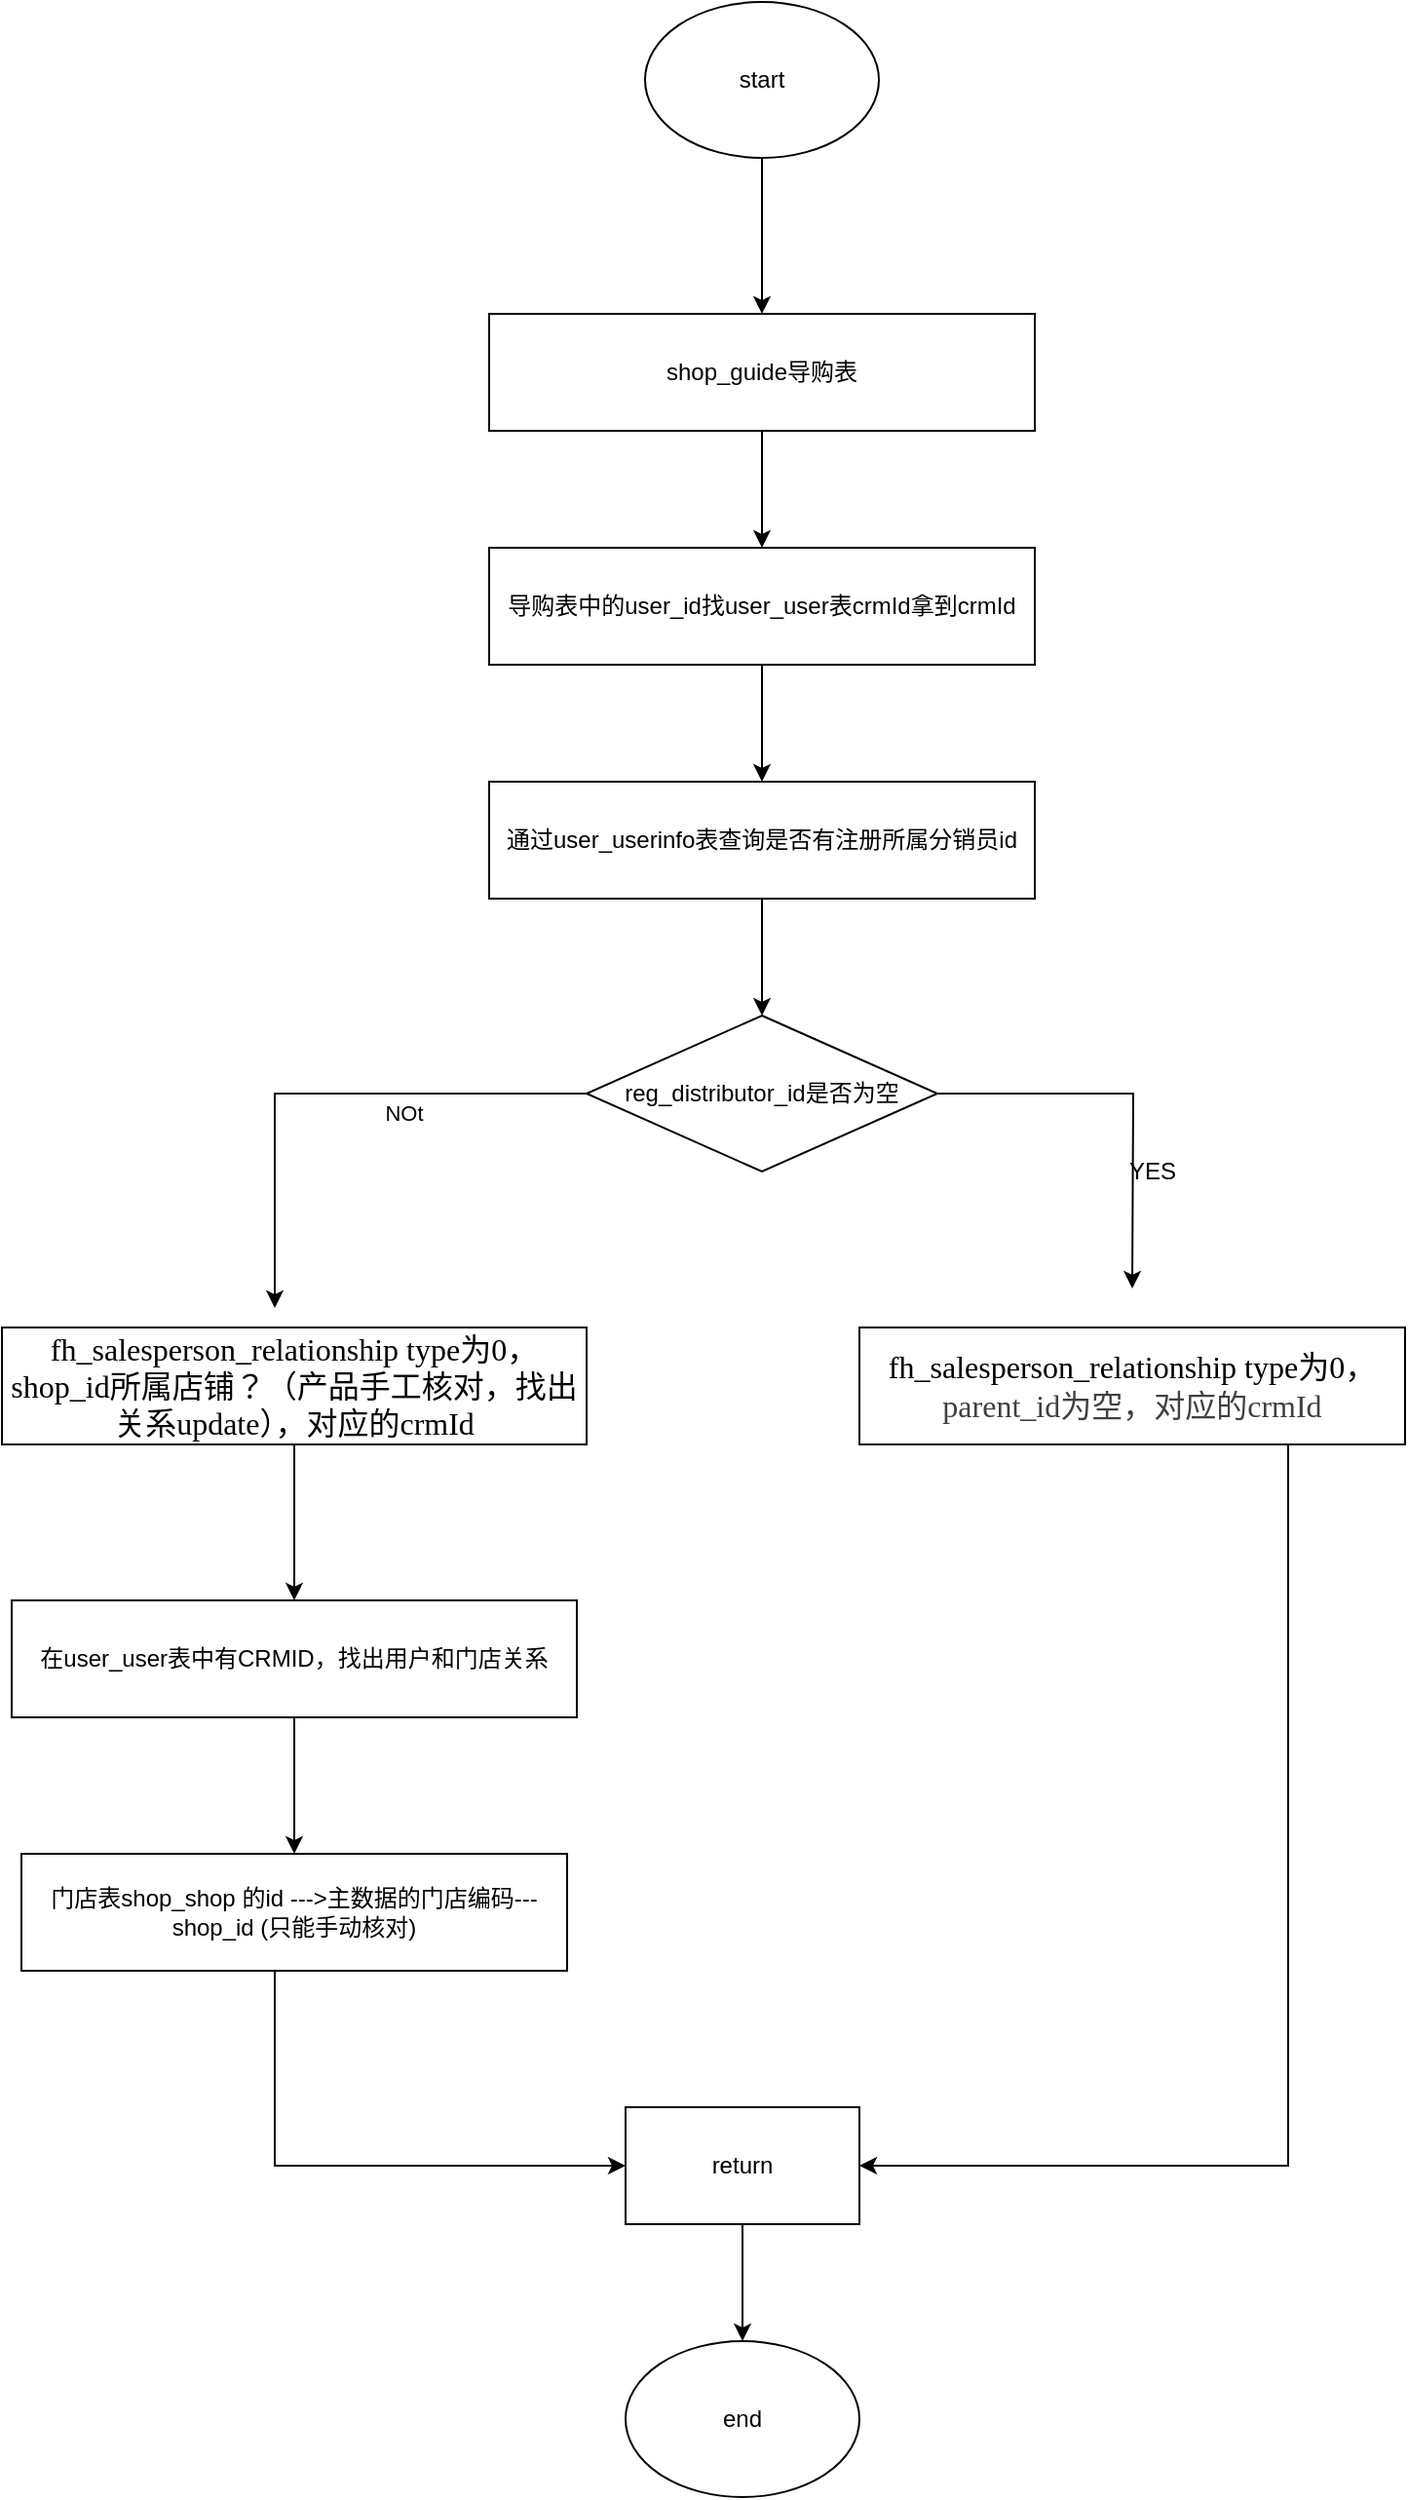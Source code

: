 <mxfile version="15.0.6" type="github">
  <diagram id="_8k5bW7-HBrVeypegjBD" name="Page-1">
    <mxGraphModel dx="1422" dy="762" grid="1" gridSize="10" guides="1" tooltips="1" connect="1" arrows="1" fold="1" page="1" pageScale="1" pageWidth="827" pageHeight="1169" math="0" shadow="0">
      <root>
        <mxCell id="0" />
        <mxCell id="1" parent="0" />
        <mxCell id="y2SCIu26ce-0VS2-ftHP-17" value="" style="edgeStyle=orthogonalEdgeStyle;rounded=0;orthogonalLoop=1;jettySize=auto;html=1;" edge="1" parent="1" source="y2SCIu26ce-0VS2-ftHP-1" target="y2SCIu26ce-0VS2-ftHP-2">
          <mxGeometry relative="1" as="geometry" />
        </mxCell>
        <mxCell id="y2SCIu26ce-0VS2-ftHP-1" value="start" style="ellipse;whiteSpace=wrap;html=1;" vertex="1" parent="1">
          <mxGeometry x="350" y="40" width="120" height="80" as="geometry" />
        </mxCell>
        <mxCell id="y2SCIu26ce-0VS2-ftHP-18" value="" style="edgeStyle=orthogonalEdgeStyle;rounded=0;orthogonalLoop=1;jettySize=auto;html=1;" edge="1" parent="1" source="y2SCIu26ce-0VS2-ftHP-2" target="y2SCIu26ce-0VS2-ftHP-5">
          <mxGeometry relative="1" as="geometry" />
        </mxCell>
        <mxCell id="y2SCIu26ce-0VS2-ftHP-2" value="shop_guide导购表" style="rounded=0;whiteSpace=wrap;html=1;" vertex="1" parent="1">
          <mxGeometry x="270" y="200" width="280" height="60" as="geometry" />
        </mxCell>
        <mxCell id="y2SCIu26ce-0VS2-ftHP-19" value="" style="edgeStyle=orthogonalEdgeStyle;rounded=0;orthogonalLoop=1;jettySize=auto;html=1;" edge="1" parent="1" source="y2SCIu26ce-0VS2-ftHP-5" target="y2SCIu26ce-0VS2-ftHP-8">
          <mxGeometry relative="1" as="geometry" />
        </mxCell>
        <mxCell id="y2SCIu26ce-0VS2-ftHP-5" value="导购表中的user_id找user_user表crmId拿到crmId" style="rounded=0;whiteSpace=wrap;html=1;" vertex="1" parent="1">
          <mxGeometry x="270" y="320" width="280" height="60" as="geometry" />
        </mxCell>
        <mxCell id="y2SCIu26ce-0VS2-ftHP-24" value="" style="edgeStyle=orthogonalEdgeStyle;rounded=0;orthogonalLoop=1;jettySize=auto;html=1;" edge="1" parent="1" source="y2SCIu26ce-0VS2-ftHP-8" target="y2SCIu26ce-0VS2-ftHP-11">
          <mxGeometry relative="1" as="geometry" />
        </mxCell>
        <mxCell id="y2SCIu26ce-0VS2-ftHP-8" value="通过user_userinfo表查询是否有注册所属分销员id" style="rounded=0;whiteSpace=wrap;html=1;" vertex="1" parent="1">
          <mxGeometry x="270" y="440" width="280" height="60" as="geometry" />
        </mxCell>
        <mxCell id="y2SCIu26ce-0VS2-ftHP-25" style="edgeStyle=orthogonalEdgeStyle;rounded=0;orthogonalLoop=1;jettySize=auto;html=1;" edge="1" parent="1" source="y2SCIu26ce-0VS2-ftHP-11">
          <mxGeometry relative="1" as="geometry">
            <mxPoint x="600" y="700" as="targetPoint" />
          </mxGeometry>
        </mxCell>
        <mxCell id="y2SCIu26ce-0VS2-ftHP-27" style="edgeStyle=orthogonalEdgeStyle;rounded=0;orthogonalLoop=1;jettySize=auto;html=1;" edge="1" parent="1" source="y2SCIu26ce-0VS2-ftHP-11">
          <mxGeometry relative="1" as="geometry">
            <mxPoint x="160" y="710" as="targetPoint" />
            <Array as="points">
              <mxPoint x="160" y="600" />
            </Array>
          </mxGeometry>
        </mxCell>
        <mxCell id="y2SCIu26ce-0VS2-ftHP-28" value="NOt" style="edgeLabel;html=1;align=center;verticalAlign=middle;resizable=0;points=[];" vertex="1" connectable="0" parent="y2SCIu26ce-0VS2-ftHP-27">
          <mxGeometry x="-0.302" y="2" relative="1" as="geometry">
            <mxPoint y="8" as="offset" />
          </mxGeometry>
        </mxCell>
        <mxCell id="y2SCIu26ce-0VS2-ftHP-11" value="reg_distributor_id是否为空" style="rhombus;whiteSpace=wrap;html=1;" vertex="1" parent="1">
          <mxGeometry x="320" y="560" width="180" height="80" as="geometry" />
        </mxCell>
        <mxCell id="y2SCIu26ce-0VS2-ftHP-33" style="edgeStyle=orthogonalEdgeStyle;rounded=0;orthogonalLoop=1;jettySize=auto;html=1;entryX=1;entryY=0.5;entryDx=0;entryDy=0;" edge="1" parent="1" source="y2SCIu26ce-0VS2-ftHP-12" target="y2SCIu26ce-0VS2-ftHP-15">
          <mxGeometry relative="1" as="geometry">
            <mxPoint x="400" y="1110" as="targetPoint" />
            <Array as="points">
              <mxPoint x="680" y="1150" />
            </Array>
          </mxGeometry>
        </mxCell>
        <mxCell id="y2SCIu26ce-0VS2-ftHP-12" value="&lt;span lang=&quot;EN-US&quot; style=&quot;font-size: 12.0pt ; font-family: &amp;#34;source han sans cn regular&amp;#34;&quot;&gt;fh_salesperson_relationship type为0，&lt;/span&gt;&lt;span lang=&quot;EN-US&quot; style=&quot;font-size: 12.0pt ; font-family: &amp;#34;source han sans cn regular&amp;#34; ; color: #404040&quot;&gt;parent_id为空，对应的crmId&lt;/span&gt;" style="rounded=0;whiteSpace=wrap;html=1;" vertex="1" parent="1">
          <mxGeometry x="460" y="720" width="280" height="60" as="geometry" />
        </mxCell>
        <mxCell id="y2SCIu26ce-0VS2-ftHP-30" value="" style="edgeStyle=orthogonalEdgeStyle;rounded=0;orthogonalLoop=1;jettySize=auto;html=1;" edge="1" parent="1" source="y2SCIu26ce-0VS2-ftHP-13" target="y2SCIu26ce-0VS2-ftHP-29">
          <mxGeometry relative="1" as="geometry" />
        </mxCell>
        <mxCell id="y2SCIu26ce-0VS2-ftHP-13" value="&lt;span lang=&quot;EN-US&quot; style=&quot;font-size: 12pt ; font-family: &amp;#34;source han sans cn regular&amp;#34;&quot;&gt;fh_salesperson_relationship type为0，shop_id所属店铺？（产品手工核对，找出关系update），对应的crmId&lt;/span&gt;" style="rounded=0;whiteSpace=wrap;html=1;" vertex="1" parent="1">
          <mxGeometry x="20" y="720" width="300" height="60" as="geometry" />
        </mxCell>
        <mxCell id="y2SCIu26ce-0VS2-ftHP-32" style="edgeStyle=orthogonalEdgeStyle;rounded=0;orthogonalLoop=1;jettySize=auto;html=1;" edge="1" parent="1" source="y2SCIu26ce-0VS2-ftHP-14" target="y2SCIu26ce-0VS2-ftHP-15">
          <mxGeometry relative="1" as="geometry">
            <Array as="points">
              <mxPoint x="160" y="1150" />
            </Array>
          </mxGeometry>
        </mxCell>
        <mxCell id="y2SCIu26ce-0VS2-ftHP-14" value="门店表shop_shop 的id ---&amp;gt;主数据的门店编码---shop_id (只能手动核对)" style="rounded=0;whiteSpace=wrap;html=1;" vertex="1" parent="1">
          <mxGeometry x="30" y="990" width="280" height="60" as="geometry" />
        </mxCell>
        <mxCell id="y2SCIu26ce-0VS2-ftHP-34" value="" style="edgeStyle=orthogonalEdgeStyle;rounded=0;orthogonalLoop=1;jettySize=auto;html=1;" edge="1" parent="1" source="y2SCIu26ce-0VS2-ftHP-15" target="y2SCIu26ce-0VS2-ftHP-16">
          <mxGeometry relative="1" as="geometry" />
        </mxCell>
        <mxCell id="y2SCIu26ce-0VS2-ftHP-15" value="return" style="rounded=0;whiteSpace=wrap;html=1;" vertex="1" parent="1">
          <mxGeometry x="340" y="1120" width="120" height="60" as="geometry" />
        </mxCell>
        <mxCell id="y2SCIu26ce-0VS2-ftHP-16" value="end" style="ellipse;whiteSpace=wrap;html=1;" vertex="1" parent="1">
          <mxGeometry x="340" y="1240" width="120" height="80" as="geometry" />
        </mxCell>
        <mxCell id="y2SCIu26ce-0VS2-ftHP-26" value="YES" style="text;html=1;align=center;verticalAlign=middle;resizable=0;points=[];autosize=1;strokeColor=none;fillColor=none;" vertex="1" parent="1">
          <mxGeometry x="590" y="630" width="40" height="20" as="geometry" />
        </mxCell>
        <mxCell id="y2SCIu26ce-0VS2-ftHP-31" value="" style="edgeStyle=orthogonalEdgeStyle;rounded=0;orthogonalLoop=1;jettySize=auto;html=1;" edge="1" parent="1" source="y2SCIu26ce-0VS2-ftHP-29" target="y2SCIu26ce-0VS2-ftHP-14">
          <mxGeometry relative="1" as="geometry" />
        </mxCell>
        <mxCell id="y2SCIu26ce-0VS2-ftHP-29" value="在user_user表中有CRMID，找出用户和门店关系" style="rounded=0;whiteSpace=wrap;html=1;" vertex="1" parent="1">
          <mxGeometry x="25" y="860" width="290" height="60" as="geometry" />
        </mxCell>
      </root>
    </mxGraphModel>
  </diagram>
</mxfile>
